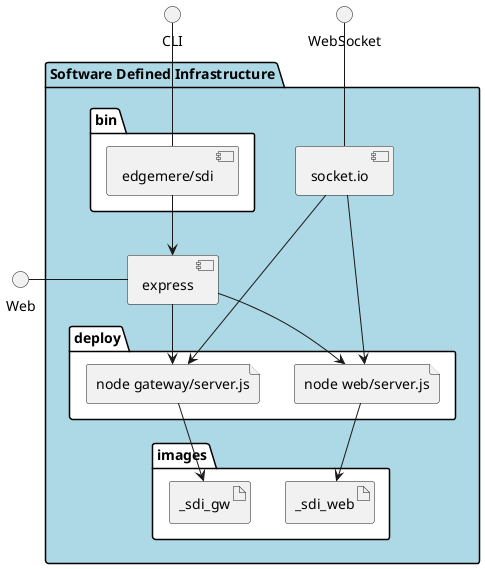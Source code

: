 @startuml
  interface CLI
  interface Web
  interface WebSocket
package "Software Defined Infrastructure" #lightblue {
  component express as REST
  component socket.io as socket
  folder bin #ffffff {
    component "edgemere/sdi" as binName
  }
  binName --> REST

  folder deploy #ffffff {
  
    file "node web/server.js" as web_container
    REST --> web_container
    socket ---> web_container
  
    file "node gateway/server.js" as gateway_container
    REST --> gateway_container
    socket ---> gateway_container
  
  }
  folder images #ffffff {
  
      artifact _sdi_web
      web_container --> _sdi_web
    
      artifact _sdi_gw
      gateway_container --> _sdi_gw
    
  }
}
CLI -- binName
Web - REST
WebSocket -- socket

@enduml
